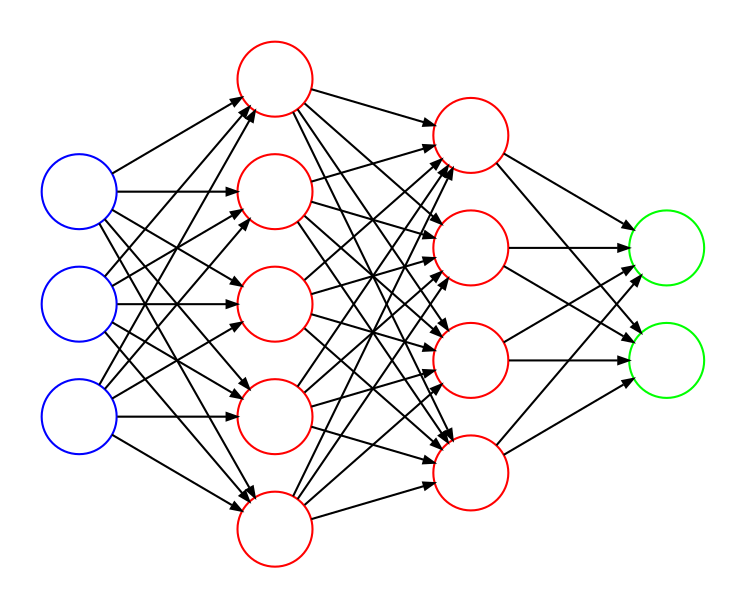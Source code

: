 // dot -Tsvg -Gsize=10,10\! -O model-blank.dot
digraph G {

    rankdir=LR;
	splines=line;
    nodesep=.25;
    ranksep=0.8;

    node [label="", style=solid, shape=circle];
    edge [arrowsize=0.5]

    subgraph cluster_0 {
		color=white;
        node [color=blue];
        x1 x2 x3;
	}

	subgraph cluster_1 {
		color=white;
		node [color=red];
		a12 a22 a32 a42 a52;
	}

	subgraph cluster_2 {
		color=white;
		node [color=red];
		a13 a23 a33 a43;
	}

	subgraph cluster_3 {
		color=white;
		node [color=green];
		O1 O2;
	}

    { x1 x2 x3 } -> { a12 a22 a32 a42 a52 };
    { a12 a22 a32 a42 a52 } -> { a13 a23 a33 a43 };
    { a13 a23 a33 a43 } -> { O1 O2 };

}
